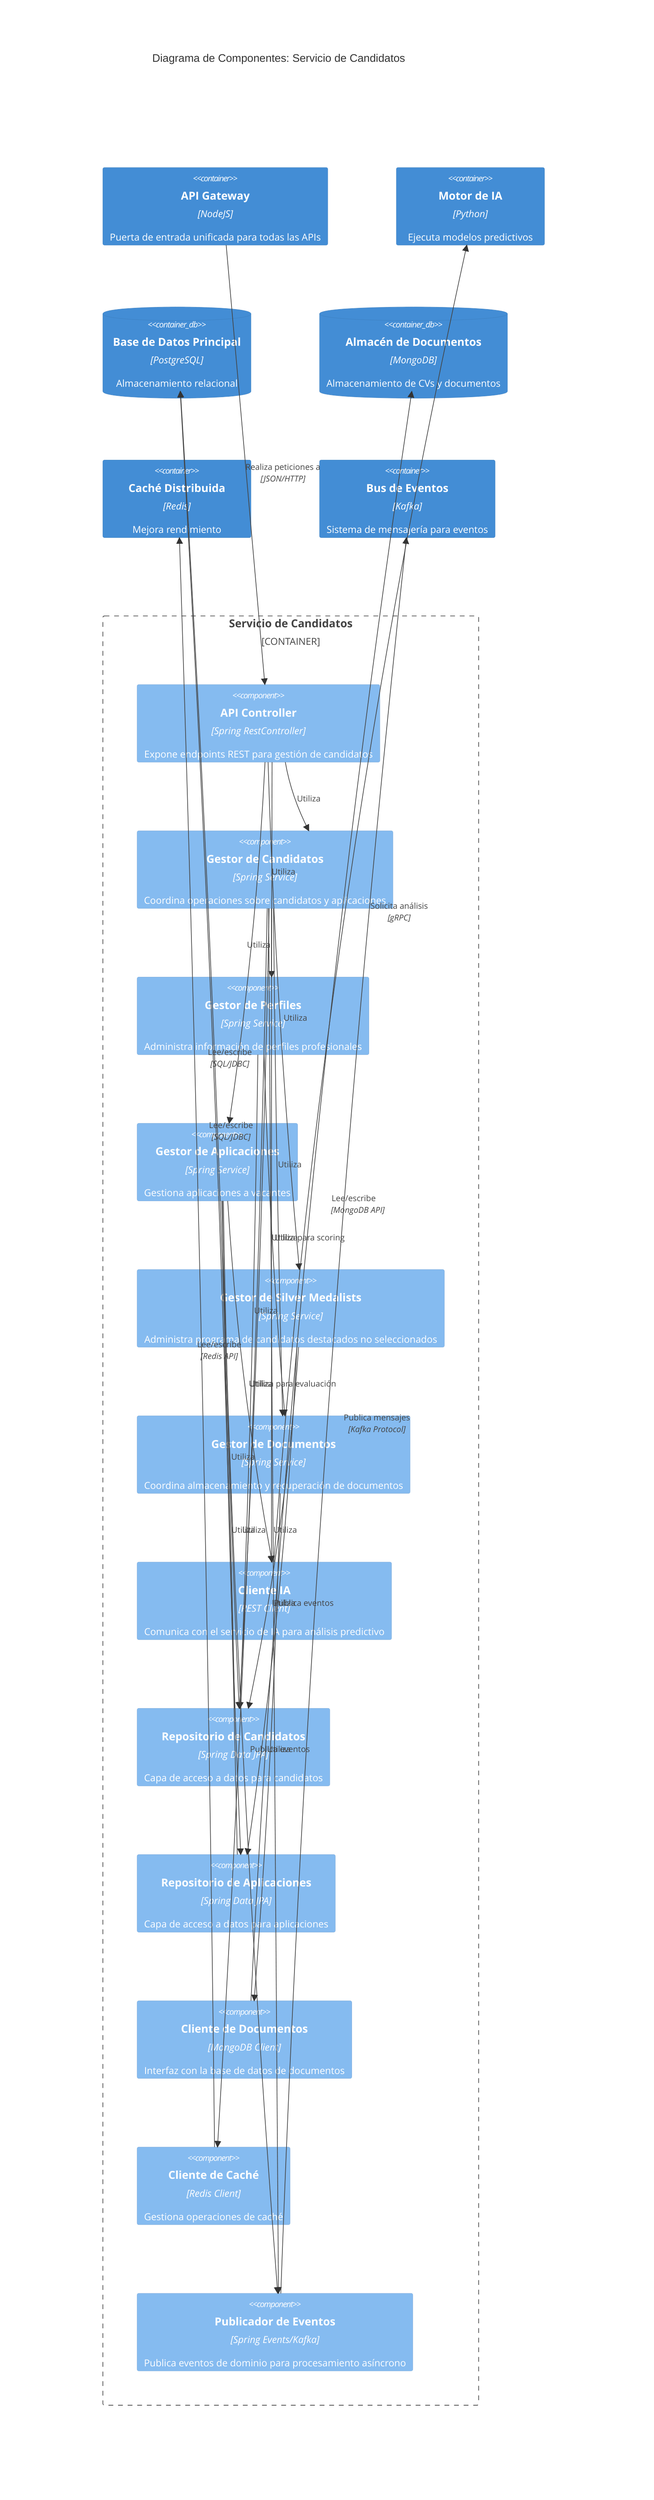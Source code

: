 C4Component
    title Diagrama de Componentes: Servicio de Candidatos
    
    Container_Boundary(candidatosService, "Servicio de Candidatos") {
        Component(candidatoController, "API Controller", "Spring RestController", "Expone endpoints REST para gestión de candidatos")
        Component(candidatoManager, "Gestor de Candidatos", "Spring Service", "Coordina operaciones sobre candidatos y aplicaciones")
        Component(perfilManager, "Gestor de Perfiles", "Spring Service", "Administra información de perfiles profesionales")
        Component(aplicacionManager, "Gestor de Aplicaciones", "Spring Service", "Gestiona aplicaciones a vacantes")
        Component(silverMedalistManager, "Gestor de Silver Medalists", "Spring Service", "Administra programa de candidatos destacados no seleccionados")
        Component(documentManager, "Gestor de Documentos", "Spring Service", "Coordina almacenamiento y recuperación de documentos")
        Component(iaClient, "Cliente IA", "REST Client", "Comunica con el servicio de IA para análisis predictivo")
        Component(candidatoRepository, "Repositorio de Candidatos", "Spring Data JPA", "Capa de acceso a datos para candidatos")
        Component(aplicacionRepository, "Repositorio de Aplicaciones", "Spring Data JPA", "Capa de acceso a datos para aplicaciones")
        Component(documentClient, "Cliente de Documentos", "MongoDB Client", "Interfaz con la base de datos de documentos")
        Component(cacheClient, "Cliente de Caché", "Redis Client", "Gestiona operaciones de caché")
        Component(eventPublisher, "Publicador de Eventos", "Spring Events/Kafka", "Publica eventos de dominio para procesamiento asíncrono")
    }
    
    Container(apiGateway, "API Gateway", "NodeJS", "Puerta de entrada unificada para todas las APIs")
    Container(iaEngine, "Motor de IA", "Python", "Ejecuta modelos predictivos")
    ContainerDb(mainDB, "Base de Datos Principal", "PostgreSQL", "Almacenamiento relacional")
    ContainerDb(documentDB, "Almacén de Documentos", "MongoDB", "Almacenamiento de CVs y documentos")
    Container(cache, "Caché Distribuida", "Redis", "Mejora rendimiento")
    Container(eventBus, "Bus de Eventos", "Kafka", "Sistema de mensajería para eventos")
    
    Rel(apiGateway, candidatoController, "Realiza peticiones a", "JSON/HTTP")
    
    Rel(candidatoController, candidatoManager, "Utiliza")
    Rel(candidatoController, perfilManager, "Utiliza")
    Rel(candidatoController, aplicacionManager, "Utiliza")
    Rel(candidatoController, silverMedalistManager, "Utiliza")
    
    Rel(candidatoManager, candidatoRepository, "Utiliza")
    Rel(candidatoManager, documentManager, "Utiliza")
    Rel(candidatoManager, iaClient, "Utiliza para scoring")
    Rel(candidatoManager, cacheClient, "Utiliza")
    Rel(candidatoManager, eventPublisher, "Publica eventos")
    
    Rel(perfilManager, candidatoRepository, "Utiliza")
    Rel(perfilManager, documentManager, "Utiliza")
    
    Rel(aplicacionManager, aplicacionRepository, "Utiliza")
    Rel(aplicacionManager, candidatoRepository, "Utiliza")
    Rel(aplicacionManager, iaClient, "Utiliza para evaluación")
    Rel(aplicacionManager, eventPublisher, "Publica eventos")
    
    Rel(silverMedalistManager, candidatoRepository, "Utiliza")
    Rel(silverMedalistManager, aplicacionRepository, "Utiliza")
    
    Rel(documentManager, documentClient, "Utiliza")
    
    Rel(candidatoRepository, mainDB, "Lee/escribe", "SQL/JDBC")
    Rel(aplicacionRepository, mainDB, "Lee/escribe", "SQL/JDBC")
    Rel(documentClient, documentDB, "Lee/escribe", "MongoDB API")
    Rel(cacheClient, cache, "Lee/escribe", "Redis API")
    Rel(iaClient, iaEngine, "Solicita análisis", "gRPC")
    Rel(eventPublisher, eventBus, "Publica mensajes", "Kafka Protocol")